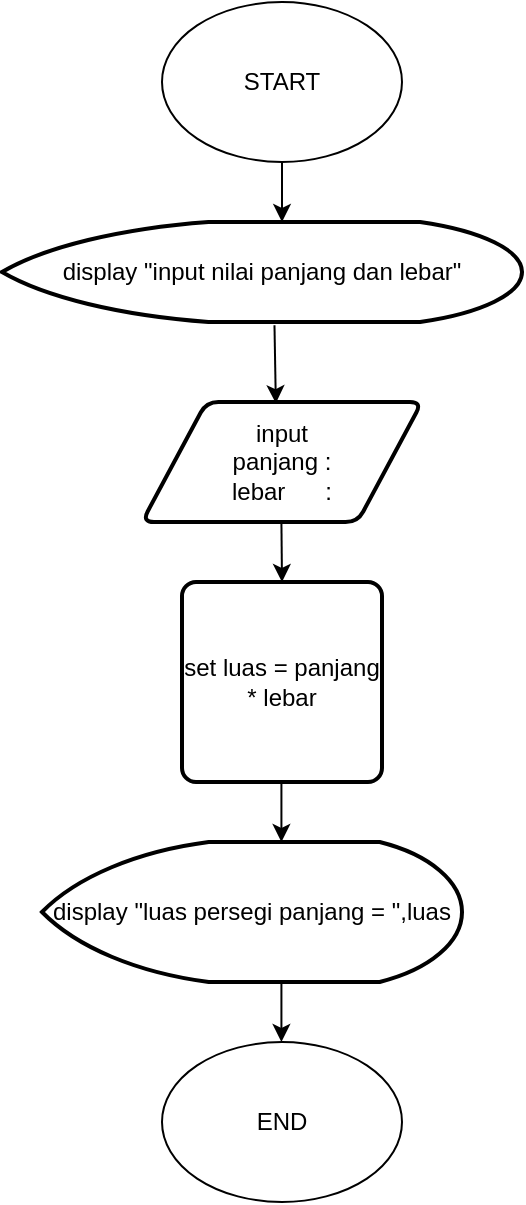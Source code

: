 <mxfile version="14.9.8" type="github">
  <diagram id="C5RBs43oDa-KdzZeNtuy" name="Page-1">
    <mxGraphModel dx="813" dy="435" grid="1" gridSize="10" guides="1" tooltips="1" connect="1" arrows="1" fold="1" page="1" pageScale="1" pageWidth="827" pageHeight="1169" math="0" shadow="0">
      <root>
        <mxCell id="WIyWlLk6GJQsqaUBKTNV-0" />
        <mxCell id="WIyWlLk6GJQsqaUBKTNV-1" parent="WIyWlLk6GJQsqaUBKTNV-0" />
        <mxCell id="vg7Sfmq-3YtqU6fk9Buw-0" value="START" style="ellipse;whiteSpace=wrap;html=1;" vertex="1" parent="WIyWlLk6GJQsqaUBKTNV-1">
          <mxGeometry x="180" y="20" width="120" height="80" as="geometry" />
        </mxCell>
        <mxCell id="vg7Sfmq-3YtqU6fk9Buw-1" value="" style="endArrow=classic;html=1;exitX=0.5;exitY=1;exitDx=0;exitDy=0;entryX=0.5;entryY=0;entryDx=0;entryDy=0;" edge="1" parent="WIyWlLk6GJQsqaUBKTNV-1" source="vg7Sfmq-3YtqU6fk9Buw-0">
          <mxGeometry width="50" height="50" relative="1" as="geometry">
            <mxPoint x="370" y="290" as="sourcePoint" />
            <mxPoint x="240" y="130" as="targetPoint" />
          </mxGeometry>
        </mxCell>
        <mxCell id="vg7Sfmq-3YtqU6fk9Buw-5" value="input&lt;br&gt;panjang :&lt;br&gt;lebar&amp;nbsp; &amp;nbsp; &amp;nbsp; :" style="shape=parallelogram;html=1;strokeWidth=2;perimeter=parallelogramPerimeter;whiteSpace=wrap;rounded=1;arcSize=12;size=0.23;" vertex="1" parent="WIyWlLk6GJQsqaUBKTNV-1">
          <mxGeometry x="170" y="220" width="140" height="60" as="geometry" />
        </mxCell>
        <mxCell id="vg7Sfmq-3YtqU6fk9Buw-6" value="&lt;span&gt;display &quot;input nilai panjang dan lebar&quot;&lt;/span&gt;" style="strokeWidth=2;html=1;shape=mxgraph.flowchart.display;whiteSpace=wrap;" vertex="1" parent="WIyWlLk6GJQsqaUBKTNV-1">
          <mxGeometry x="100" y="130" width="260" height="50" as="geometry" />
        </mxCell>
        <mxCell id="vg7Sfmq-3YtqU6fk9Buw-7" value="" style="endArrow=classic;html=1;exitX=0.524;exitY=1.032;exitDx=0;exitDy=0;exitPerimeter=0;entryX=0.478;entryY=0.01;entryDx=0;entryDy=0;entryPerimeter=0;" edge="1" parent="WIyWlLk6GJQsqaUBKTNV-1" source="vg7Sfmq-3YtqU6fk9Buw-6" target="vg7Sfmq-3YtqU6fk9Buw-5">
          <mxGeometry width="50" height="50" relative="1" as="geometry">
            <mxPoint x="250" y="110" as="sourcePoint" />
            <mxPoint x="235" y="220" as="targetPoint" />
          </mxGeometry>
        </mxCell>
        <mxCell id="vg7Sfmq-3YtqU6fk9Buw-8" value="set luas = panjang * lebar" style="rounded=1;whiteSpace=wrap;html=1;absoluteArcSize=1;arcSize=14;strokeWidth=2;" vertex="1" parent="WIyWlLk6GJQsqaUBKTNV-1">
          <mxGeometry x="190" y="310" width="100" height="100" as="geometry" />
        </mxCell>
        <mxCell id="vg7Sfmq-3YtqU6fk9Buw-9" value="" style="endArrow=classic;html=1;exitX=0.5;exitY=1;exitDx=0;exitDy=0;" edge="1" parent="WIyWlLk6GJQsqaUBKTNV-1">
          <mxGeometry width="50" height="50" relative="1" as="geometry">
            <mxPoint x="239.71" y="280" as="sourcePoint" />
            <mxPoint x="240" y="310" as="targetPoint" />
          </mxGeometry>
        </mxCell>
        <mxCell id="vg7Sfmq-3YtqU6fk9Buw-10" value="" style="endArrow=classic;html=1;exitX=0.5;exitY=1;exitDx=0;exitDy=0;entryX=0.5;entryY=0;entryDx=0;entryDy=0;" edge="1" parent="WIyWlLk6GJQsqaUBKTNV-1">
          <mxGeometry width="50" height="50" relative="1" as="geometry">
            <mxPoint x="239.71" y="410" as="sourcePoint" />
            <mxPoint x="239.71" y="440" as="targetPoint" />
          </mxGeometry>
        </mxCell>
        <mxCell id="vg7Sfmq-3YtqU6fk9Buw-11" value="display &quot;luas persegi panjang = &quot;,luas" style="strokeWidth=2;html=1;shape=mxgraph.flowchart.display;whiteSpace=wrap;" vertex="1" parent="WIyWlLk6GJQsqaUBKTNV-1">
          <mxGeometry x="120" y="440" width="210" height="70" as="geometry" />
        </mxCell>
        <mxCell id="vg7Sfmq-3YtqU6fk9Buw-12" value="" style="endArrow=classic;html=1;exitX=0.5;exitY=1;exitDx=0;exitDy=0;entryX=0.5;entryY=0;entryDx=0;entryDy=0;" edge="1" parent="WIyWlLk6GJQsqaUBKTNV-1">
          <mxGeometry width="50" height="50" relative="1" as="geometry">
            <mxPoint x="239.71" y="510" as="sourcePoint" />
            <mxPoint x="239.71" y="540" as="targetPoint" />
          </mxGeometry>
        </mxCell>
        <mxCell id="vg7Sfmq-3YtqU6fk9Buw-13" value="END" style="ellipse;whiteSpace=wrap;html=1;" vertex="1" parent="WIyWlLk6GJQsqaUBKTNV-1">
          <mxGeometry x="180" y="540" width="120" height="80" as="geometry" />
        </mxCell>
      </root>
    </mxGraphModel>
  </diagram>
</mxfile>
